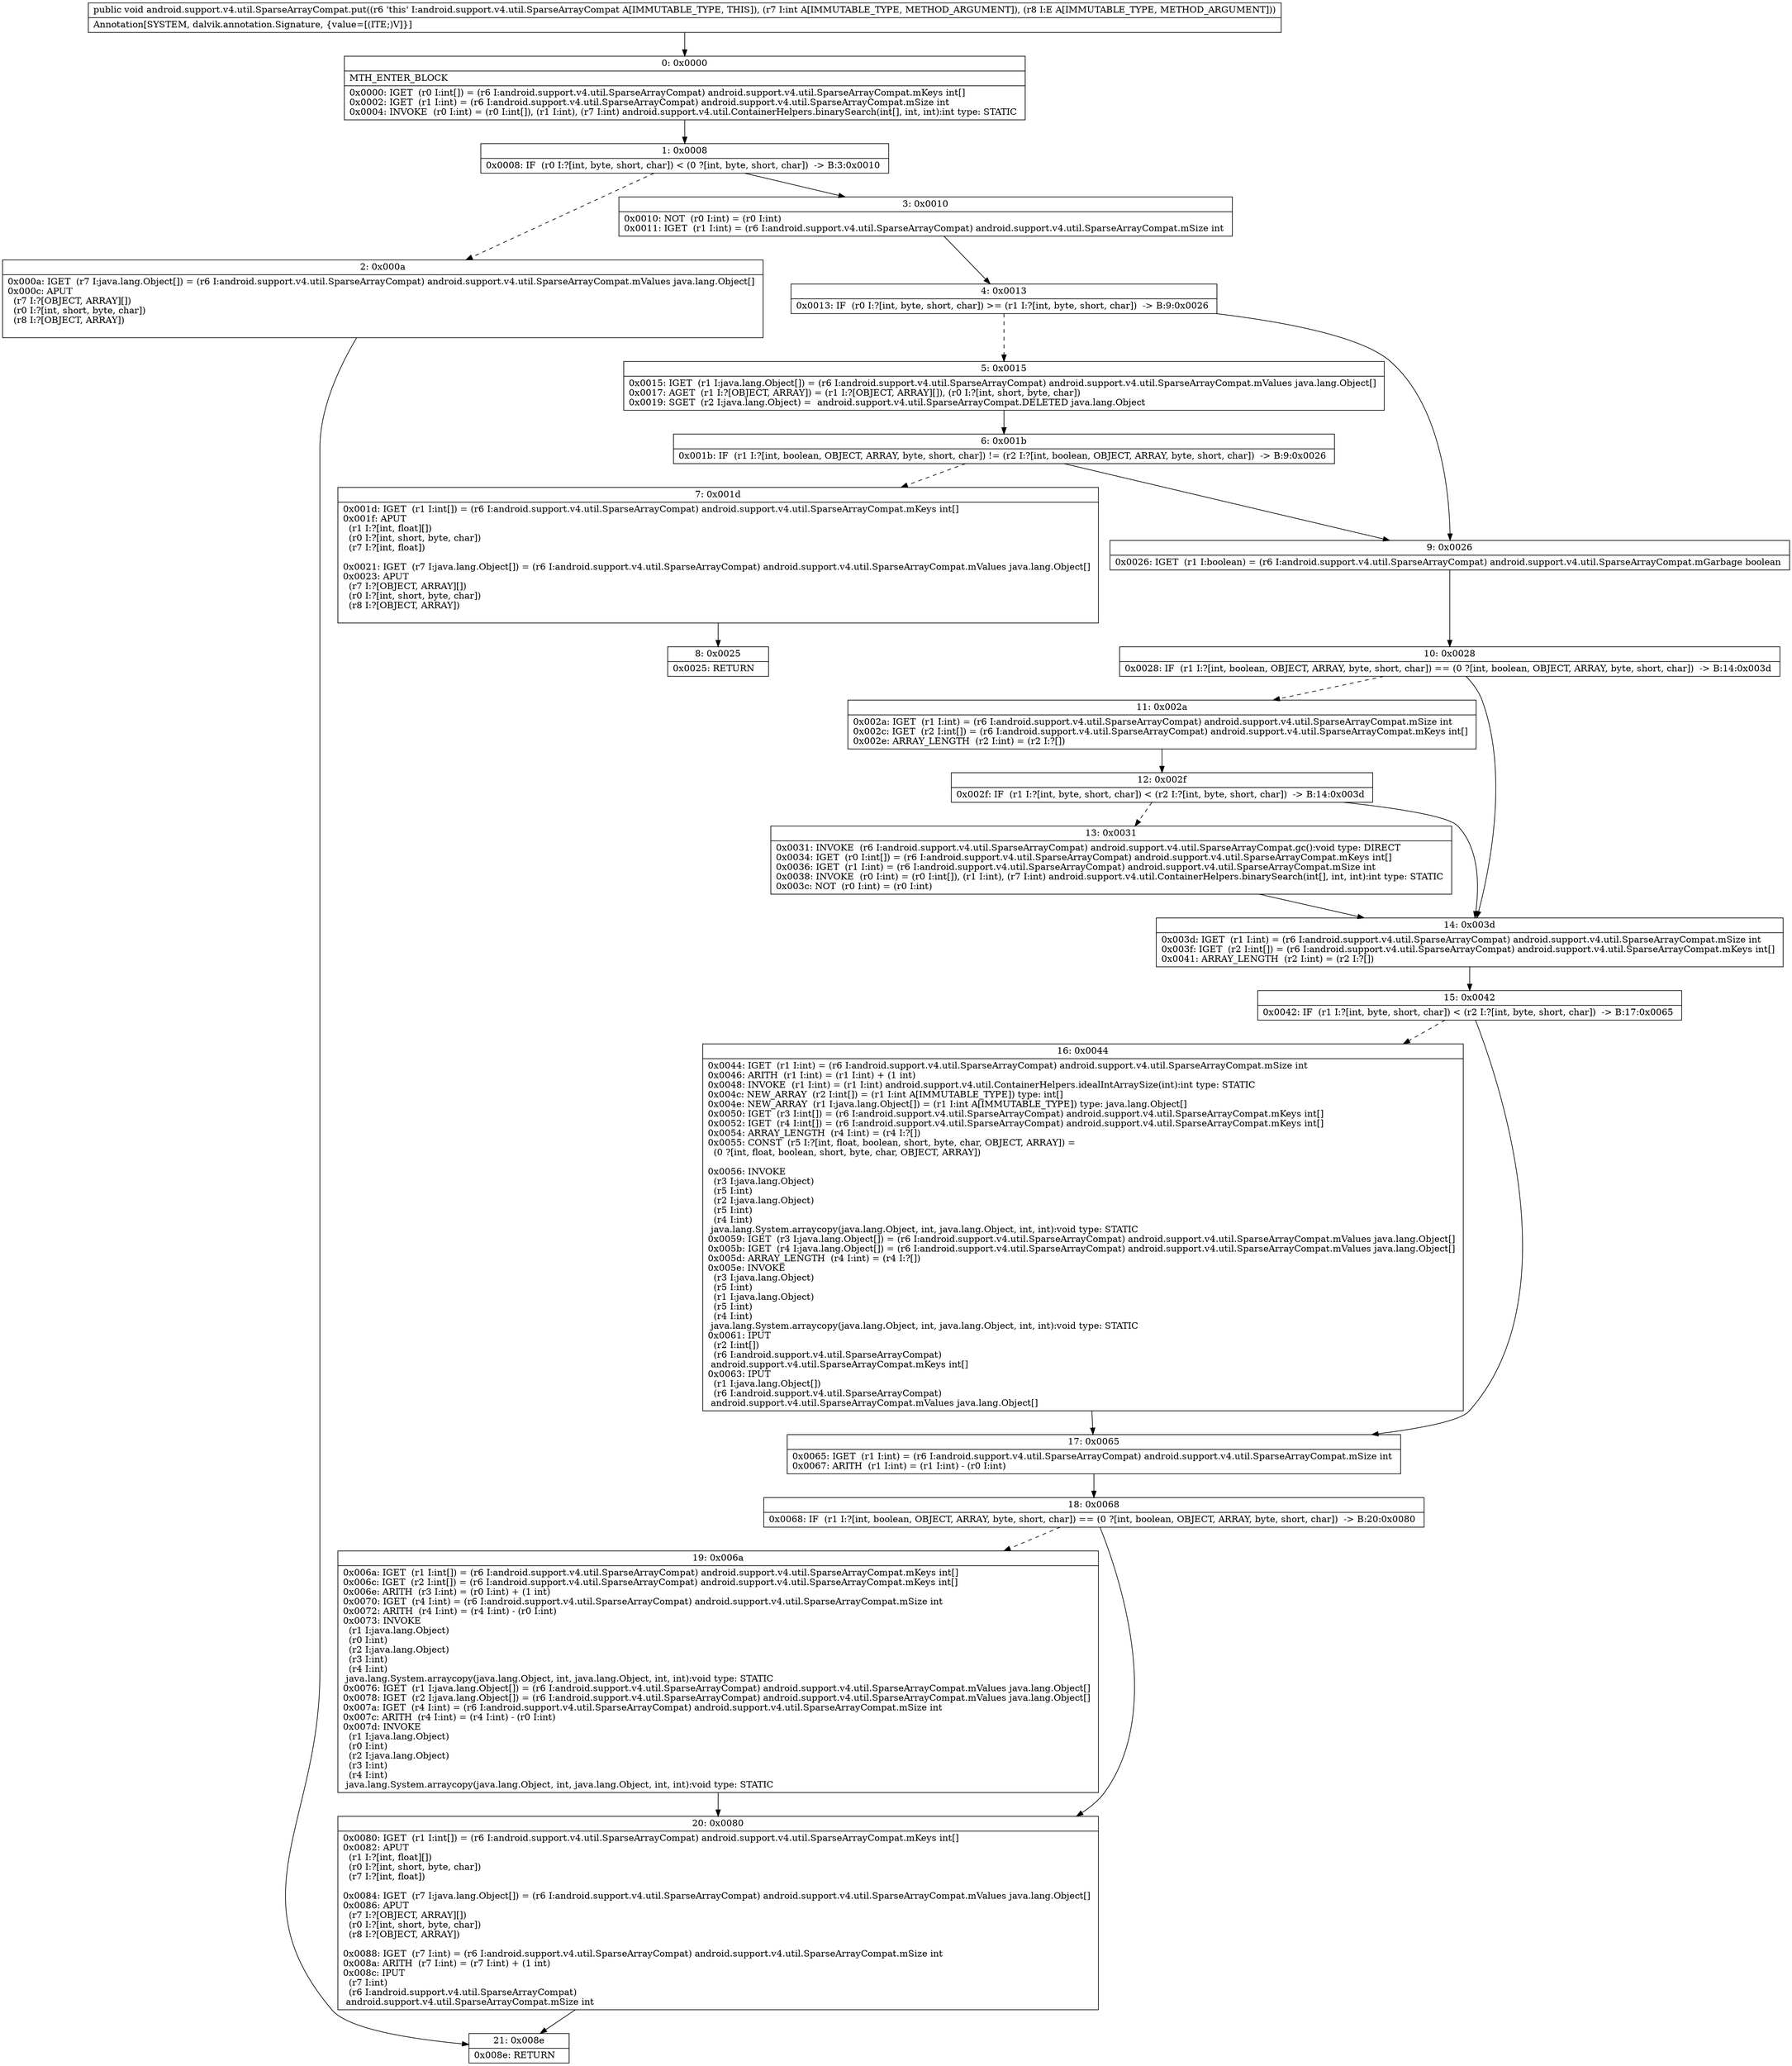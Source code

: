 digraph "CFG forandroid.support.v4.util.SparseArrayCompat.put(ILjava\/lang\/Object;)V" {
Node_0 [shape=record,label="{0\:\ 0x0000|MTH_ENTER_BLOCK\l|0x0000: IGET  (r0 I:int[]) = (r6 I:android.support.v4.util.SparseArrayCompat) android.support.v4.util.SparseArrayCompat.mKeys int[] \l0x0002: IGET  (r1 I:int) = (r6 I:android.support.v4.util.SparseArrayCompat) android.support.v4.util.SparseArrayCompat.mSize int \l0x0004: INVOKE  (r0 I:int) = (r0 I:int[]), (r1 I:int), (r7 I:int) android.support.v4.util.ContainerHelpers.binarySearch(int[], int, int):int type: STATIC \l}"];
Node_1 [shape=record,label="{1\:\ 0x0008|0x0008: IF  (r0 I:?[int, byte, short, char]) \< (0 ?[int, byte, short, char])  \-\> B:3:0x0010 \l}"];
Node_2 [shape=record,label="{2\:\ 0x000a|0x000a: IGET  (r7 I:java.lang.Object[]) = (r6 I:android.support.v4.util.SparseArrayCompat) android.support.v4.util.SparseArrayCompat.mValues java.lang.Object[] \l0x000c: APUT  \l  (r7 I:?[OBJECT, ARRAY][])\l  (r0 I:?[int, short, byte, char])\l  (r8 I:?[OBJECT, ARRAY])\l \l}"];
Node_3 [shape=record,label="{3\:\ 0x0010|0x0010: NOT  (r0 I:int) = (r0 I:int) \l0x0011: IGET  (r1 I:int) = (r6 I:android.support.v4.util.SparseArrayCompat) android.support.v4.util.SparseArrayCompat.mSize int \l}"];
Node_4 [shape=record,label="{4\:\ 0x0013|0x0013: IF  (r0 I:?[int, byte, short, char]) \>= (r1 I:?[int, byte, short, char])  \-\> B:9:0x0026 \l}"];
Node_5 [shape=record,label="{5\:\ 0x0015|0x0015: IGET  (r1 I:java.lang.Object[]) = (r6 I:android.support.v4.util.SparseArrayCompat) android.support.v4.util.SparseArrayCompat.mValues java.lang.Object[] \l0x0017: AGET  (r1 I:?[OBJECT, ARRAY]) = (r1 I:?[OBJECT, ARRAY][]), (r0 I:?[int, short, byte, char]) \l0x0019: SGET  (r2 I:java.lang.Object) =  android.support.v4.util.SparseArrayCompat.DELETED java.lang.Object \l}"];
Node_6 [shape=record,label="{6\:\ 0x001b|0x001b: IF  (r1 I:?[int, boolean, OBJECT, ARRAY, byte, short, char]) != (r2 I:?[int, boolean, OBJECT, ARRAY, byte, short, char])  \-\> B:9:0x0026 \l}"];
Node_7 [shape=record,label="{7\:\ 0x001d|0x001d: IGET  (r1 I:int[]) = (r6 I:android.support.v4.util.SparseArrayCompat) android.support.v4.util.SparseArrayCompat.mKeys int[] \l0x001f: APUT  \l  (r1 I:?[int, float][])\l  (r0 I:?[int, short, byte, char])\l  (r7 I:?[int, float])\l \l0x0021: IGET  (r7 I:java.lang.Object[]) = (r6 I:android.support.v4.util.SparseArrayCompat) android.support.v4.util.SparseArrayCompat.mValues java.lang.Object[] \l0x0023: APUT  \l  (r7 I:?[OBJECT, ARRAY][])\l  (r0 I:?[int, short, byte, char])\l  (r8 I:?[OBJECT, ARRAY])\l \l}"];
Node_8 [shape=record,label="{8\:\ 0x0025|0x0025: RETURN   \l}"];
Node_9 [shape=record,label="{9\:\ 0x0026|0x0026: IGET  (r1 I:boolean) = (r6 I:android.support.v4.util.SparseArrayCompat) android.support.v4.util.SparseArrayCompat.mGarbage boolean \l}"];
Node_10 [shape=record,label="{10\:\ 0x0028|0x0028: IF  (r1 I:?[int, boolean, OBJECT, ARRAY, byte, short, char]) == (0 ?[int, boolean, OBJECT, ARRAY, byte, short, char])  \-\> B:14:0x003d \l}"];
Node_11 [shape=record,label="{11\:\ 0x002a|0x002a: IGET  (r1 I:int) = (r6 I:android.support.v4.util.SparseArrayCompat) android.support.v4.util.SparseArrayCompat.mSize int \l0x002c: IGET  (r2 I:int[]) = (r6 I:android.support.v4.util.SparseArrayCompat) android.support.v4.util.SparseArrayCompat.mKeys int[] \l0x002e: ARRAY_LENGTH  (r2 I:int) = (r2 I:?[]) \l}"];
Node_12 [shape=record,label="{12\:\ 0x002f|0x002f: IF  (r1 I:?[int, byte, short, char]) \< (r2 I:?[int, byte, short, char])  \-\> B:14:0x003d \l}"];
Node_13 [shape=record,label="{13\:\ 0x0031|0x0031: INVOKE  (r6 I:android.support.v4.util.SparseArrayCompat) android.support.v4.util.SparseArrayCompat.gc():void type: DIRECT \l0x0034: IGET  (r0 I:int[]) = (r6 I:android.support.v4.util.SparseArrayCompat) android.support.v4.util.SparseArrayCompat.mKeys int[] \l0x0036: IGET  (r1 I:int) = (r6 I:android.support.v4.util.SparseArrayCompat) android.support.v4.util.SparseArrayCompat.mSize int \l0x0038: INVOKE  (r0 I:int) = (r0 I:int[]), (r1 I:int), (r7 I:int) android.support.v4.util.ContainerHelpers.binarySearch(int[], int, int):int type: STATIC \l0x003c: NOT  (r0 I:int) = (r0 I:int) \l}"];
Node_14 [shape=record,label="{14\:\ 0x003d|0x003d: IGET  (r1 I:int) = (r6 I:android.support.v4.util.SparseArrayCompat) android.support.v4.util.SparseArrayCompat.mSize int \l0x003f: IGET  (r2 I:int[]) = (r6 I:android.support.v4.util.SparseArrayCompat) android.support.v4.util.SparseArrayCompat.mKeys int[] \l0x0041: ARRAY_LENGTH  (r2 I:int) = (r2 I:?[]) \l}"];
Node_15 [shape=record,label="{15\:\ 0x0042|0x0042: IF  (r1 I:?[int, byte, short, char]) \< (r2 I:?[int, byte, short, char])  \-\> B:17:0x0065 \l}"];
Node_16 [shape=record,label="{16\:\ 0x0044|0x0044: IGET  (r1 I:int) = (r6 I:android.support.v4.util.SparseArrayCompat) android.support.v4.util.SparseArrayCompat.mSize int \l0x0046: ARITH  (r1 I:int) = (r1 I:int) + (1 int) \l0x0048: INVOKE  (r1 I:int) = (r1 I:int) android.support.v4.util.ContainerHelpers.idealIntArraySize(int):int type: STATIC \l0x004c: NEW_ARRAY  (r2 I:int[]) = (r1 I:int A[IMMUTABLE_TYPE]) type: int[] \l0x004e: NEW_ARRAY  (r1 I:java.lang.Object[]) = (r1 I:int A[IMMUTABLE_TYPE]) type: java.lang.Object[] \l0x0050: IGET  (r3 I:int[]) = (r6 I:android.support.v4.util.SparseArrayCompat) android.support.v4.util.SparseArrayCompat.mKeys int[] \l0x0052: IGET  (r4 I:int[]) = (r6 I:android.support.v4.util.SparseArrayCompat) android.support.v4.util.SparseArrayCompat.mKeys int[] \l0x0054: ARRAY_LENGTH  (r4 I:int) = (r4 I:?[]) \l0x0055: CONST  (r5 I:?[int, float, boolean, short, byte, char, OBJECT, ARRAY]) = \l  (0 ?[int, float, boolean, short, byte, char, OBJECT, ARRAY])\l \l0x0056: INVOKE  \l  (r3 I:java.lang.Object)\l  (r5 I:int)\l  (r2 I:java.lang.Object)\l  (r5 I:int)\l  (r4 I:int)\l java.lang.System.arraycopy(java.lang.Object, int, java.lang.Object, int, int):void type: STATIC \l0x0059: IGET  (r3 I:java.lang.Object[]) = (r6 I:android.support.v4.util.SparseArrayCompat) android.support.v4.util.SparseArrayCompat.mValues java.lang.Object[] \l0x005b: IGET  (r4 I:java.lang.Object[]) = (r6 I:android.support.v4.util.SparseArrayCompat) android.support.v4.util.SparseArrayCompat.mValues java.lang.Object[] \l0x005d: ARRAY_LENGTH  (r4 I:int) = (r4 I:?[]) \l0x005e: INVOKE  \l  (r3 I:java.lang.Object)\l  (r5 I:int)\l  (r1 I:java.lang.Object)\l  (r5 I:int)\l  (r4 I:int)\l java.lang.System.arraycopy(java.lang.Object, int, java.lang.Object, int, int):void type: STATIC \l0x0061: IPUT  \l  (r2 I:int[])\l  (r6 I:android.support.v4.util.SparseArrayCompat)\l android.support.v4.util.SparseArrayCompat.mKeys int[] \l0x0063: IPUT  \l  (r1 I:java.lang.Object[])\l  (r6 I:android.support.v4.util.SparseArrayCompat)\l android.support.v4.util.SparseArrayCompat.mValues java.lang.Object[] \l}"];
Node_17 [shape=record,label="{17\:\ 0x0065|0x0065: IGET  (r1 I:int) = (r6 I:android.support.v4.util.SparseArrayCompat) android.support.v4.util.SparseArrayCompat.mSize int \l0x0067: ARITH  (r1 I:int) = (r1 I:int) \- (r0 I:int) \l}"];
Node_18 [shape=record,label="{18\:\ 0x0068|0x0068: IF  (r1 I:?[int, boolean, OBJECT, ARRAY, byte, short, char]) == (0 ?[int, boolean, OBJECT, ARRAY, byte, short, char])  \-\> B:20:0x0080 \l}"];
Node_19 [shape=record,label="{19\:\ 0x006a|0x006a: IGET  (r1 I:int[]) = (r6 I:android.support.v4.util.SparseArrayCompat) android.support.v4.util.SparseArrayCompat.mKeys int[] \l0x006c: IGET  (r2 I:int[]) = (r6 I:android.support.v4.util.SparseArrayCompat) android.support.v4.util.SparseArrayCompat.mKeys int[] \l0x006e: ARITH  (r3 I:int) = (r0 I:int) + (1 int) \l0x0070: IGET  (r4 I:int) = (r6 I:android.support.v4.util.SparseArrayCompat) android.support.v4.util.SparseArrayCompat.mSize int \l0x0072: ARITH  (r4 I:int) = (r4 I:int) \- (r0 I:int) \l0x0073: INVOKE  \l  (r1 I:java.lang.Object)\l  (r0 I:int)\l  (r2 I:java.lang.Object)\l  (r3 I:int)\l  (r4 I:int)\l java.lang.System.arraycopy(java.lang.Object, int, java.lang.Object, int, int):void type: STATIC \l0x0076: IGET  (r1 I:java.lang.Object[]) = (r6 I:android.support.v4.util.SparseArrayCompat) android.support.v4.util.SparseArrayCompat.mValues java.lang.Object[] \l0x0078: IGET  (r2 I:java.lang.Object[]) = (r6 I:android.support.v4.util.SparseArrayCompat) android.support.v4.util.SparseArrayCompat.mValues java.lang.Object[] \l0x007a: IGET  (r4 I:int) = (r6 I:android.support.v4.util.SparseArrayCompat) android.support.v4.util.SparseArrayCompat.mSize int \l0x007c: ARITH  (r4 I:int) = (r4 I:int) \- (r0 I:int) \l0x007d: INVOKE  \l  (r1 I:java.lang.Object)\l  (r0 I:int)\l  (r2 I:java.lang.Object)\l  (r3 I:int)\l  (r4 I:int)\l java.lang.System.arraycopy(java.lang.Object, int, java.lang.Object, int, int):void type: STATIC \l}"];
Node_20 [shape=record,label="{20\:\ 0x0080|0x0080: IGET  (r1 I:int[]) = (r6 I:android.support.v4.util.SparseArrayCompat) android.support.v4.util.SparseArrayCompat.mKeys int[] \l0x0082: APUT  \l  (r1 I:?[int, float][])\l  (r0 I:?[int, short, byte, char])\l  (r7 I:?[int, float])\l \l0x0084: IGET  (r7 I:java.lang.Object[]) = (r6 I:android.support.v4.util.SparseArrayCompat) android.support.v4.util.SparseArrayCompat.mValues java.lang.Object[] \l0x0086: APUT  \l  (r7 I:?[OBJECT, ARRAY][])\l  (r0 I:?[int, short, byte, char])\l  (r8 I:?[OBJECT, ARRAY])\l \l0x0088: IGET  (r7 I:int) = (r6 I:android.support.v4.util.SparseArrayCompat) android.support.v4.util.SparseArrayCompat.mSize int \l0x008a: ARITH  (r7 I:int) = (r7 I:int) + (1 int) \l0x008c: IPUT  \l  (r7 I:int)\l  (r6 I:android.support.v4.util.SparseArrayCompat)\l android.support.v4.util.SparseArrayCompat.mSize int \l}"];
Node_21 [shape=record,label="{21\:\ 0x008e|0x008e: RETURN   \l}"];
MethodNode[shape=record,label="{public void android.support.v4.util.SparseArrayCompat.put((r6 'this' I:android.support.v4.util.SparseArrayCompat A[IMMUTABLE_TYPE, THIS]), (r7 I:int A[IMMUTABLE_TYPE, METHOD_ARGUMENT]), (r8 I:E A[IMMUTABLE_TYPE, METHOD_ARGUMENT]))  | Annotation[SYSTEM, dalvik.annotation.Signature, \{value=[(ITE;)V]\}]\l}"];
MethodNode -> Node_0;
Node_0 -> Node_1;
Node_1 -> Node_2[style=dashed];
Node_1 -> Node_3;
Node_2 -> Node_21;
Node_3 -> Node_4;
Node_4 -> Node_5[style=dashed];
Node_4 -> Node_9;
Node_5 -> Node_6;
Node_6 -> Node_7[style=dashed];
Node_6 -> Node_9;
Node_7 -> Node_8;
Node_9 -> Node_10;
Node_10 -> Node_11[style=dashed];
Node_10 -> Node_14;
Node_11 -> Node_12;
Node_12 -> Node_13[style=dashed];
Node_12 -> Node_14;
Node_13 -> Node_14;
Node_14 -> Node_15;
Node_15 -> Node_16[style=dashed];
Node_15 -> Node_17;
Node_16 -> Node_17;
Node_17 -> Node_18;
Node_18 -> Node_19[style=dashed];
Node_18 -> Node_20;
Node_19 -> Node_20;
Node_20 -> Node_21;
}

